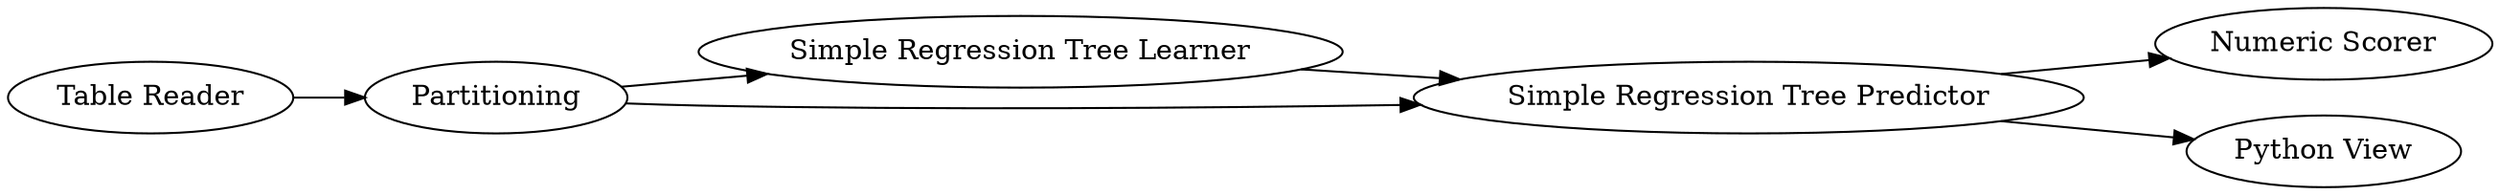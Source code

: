 digraph {
	"3588597867484275540_62" [label="Table Reader"]
	"3588597867484275540_54" [label=Partitioning]
	"3588597867484275540_59" [label="Simple Regression Tree Learner"]
	"3588597867484275540_61" [label="Numeric Scorer"]
	"3588597867484275540_60" [label="Simple Regression Tree Predictor"]
	"3588597867484275540_53" [label="Python View"]
	"3588597867484275540_59" -> "3588597867484275540_60"
	"3588597867484275540_62" -> "3588597867484275540_54"
	"3588597867484275540_60" -> "3588597867484275540_53"
	"3588597867484275540_60" -> "3588597867484275540_61"
	"3588597867484275540_54" -> "3588597867484275540_59"
	"3588597867484275540_54" -> "3588597867484275540_60"
	rankdir=LR
}
